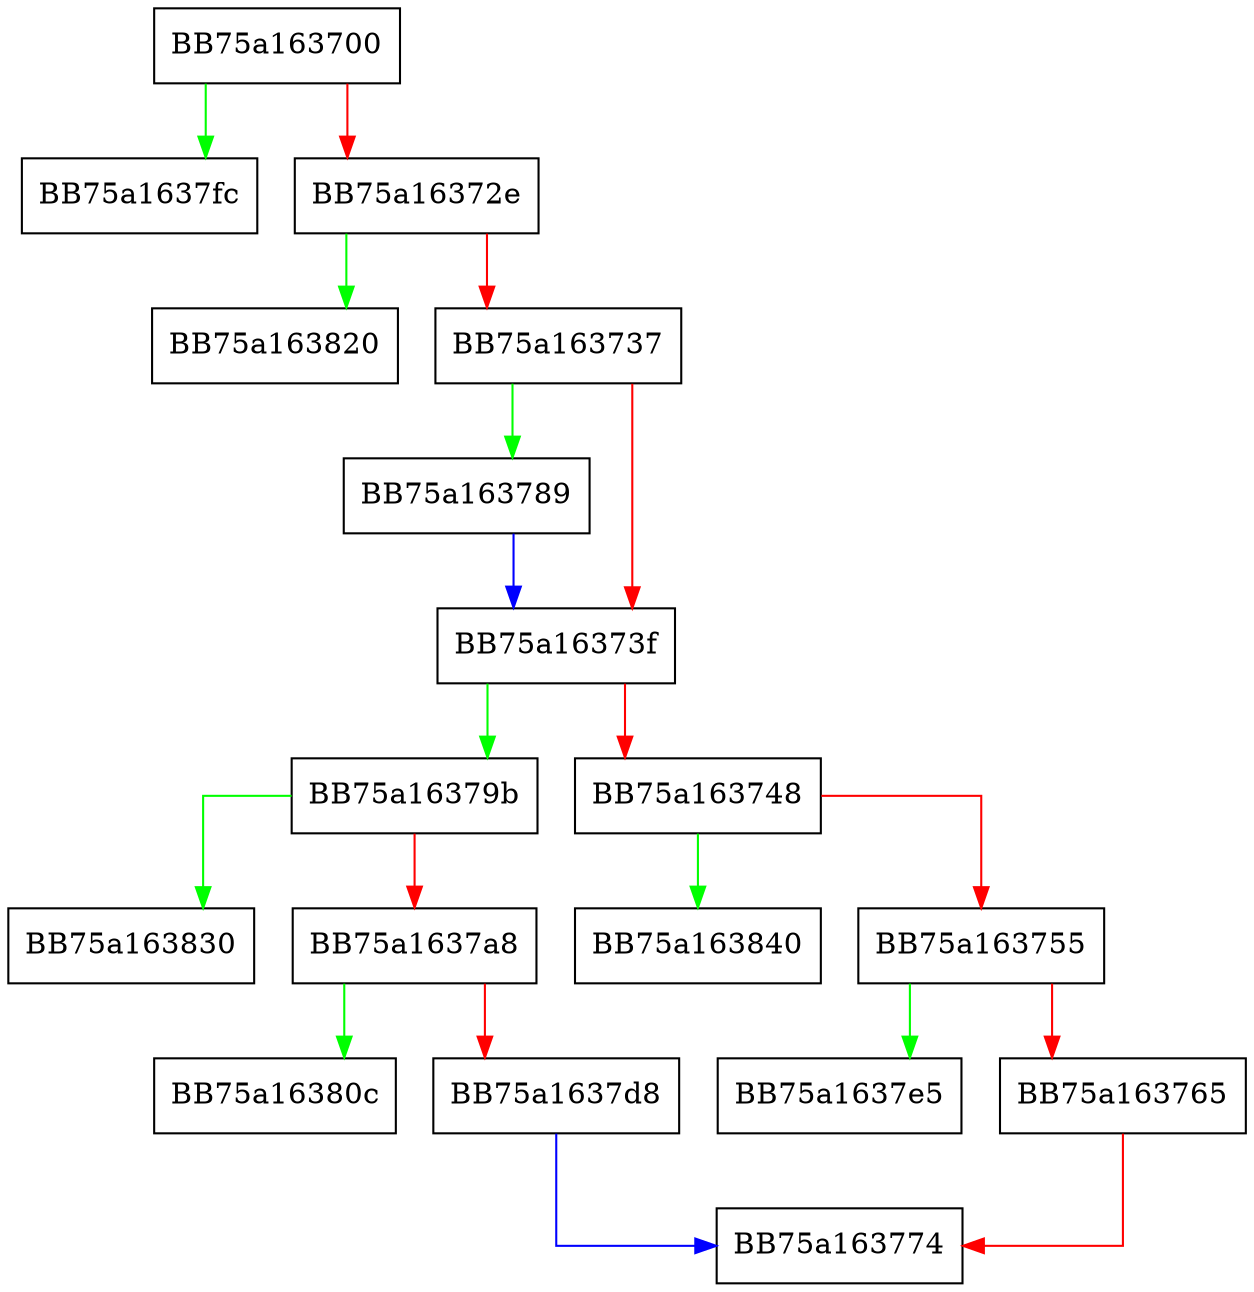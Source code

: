 digraph sigattrlog___index {
  node [shape="box"];
  graph [splines=ortho];
  BB75a163700 -> BB75a1637fc [color="green"];
  BB75a163700 -> BB75a16372e [color="red"];
  BB75a16372e -> BB75a163820 [color="green"];
  BB75a16372e -> BB75a163737 [color="red"];
  BB75a163737 -> BB75a163789 [color="green"];
  BB75a163737 -> BB75a16373f [color="red"];
  BB75a16373f -> BB75a16379b [color="green"];
  BB75a16373f -> BB75a163748 [color="red"];
  BB75a163748 -> BB75a163840 [color="green"];
  BB75a163748 -> BB75a163755 [color="red"];
  BB75a163755 -> BB75a1637e5 [color="green"];
  BB75a163755 -> BB75a163765 [color="red"];
  BB75a163765 -> BB75a163774 [color="red"];
  BB75a163789 -> BB75a16373f [color="blue"];
  BB75a16379b -> BB75a163830 [color="green"];
  BB75a16379b -> BB75a1637a8 [color="red"];
  BB75a1637a8 -> BB75a16380c [color="green"];
  BB75a1637a8 -> BB75a1637d8 [color="red"];
  BB75a1637d8 -> BB75a163774 [color="blue"];
}